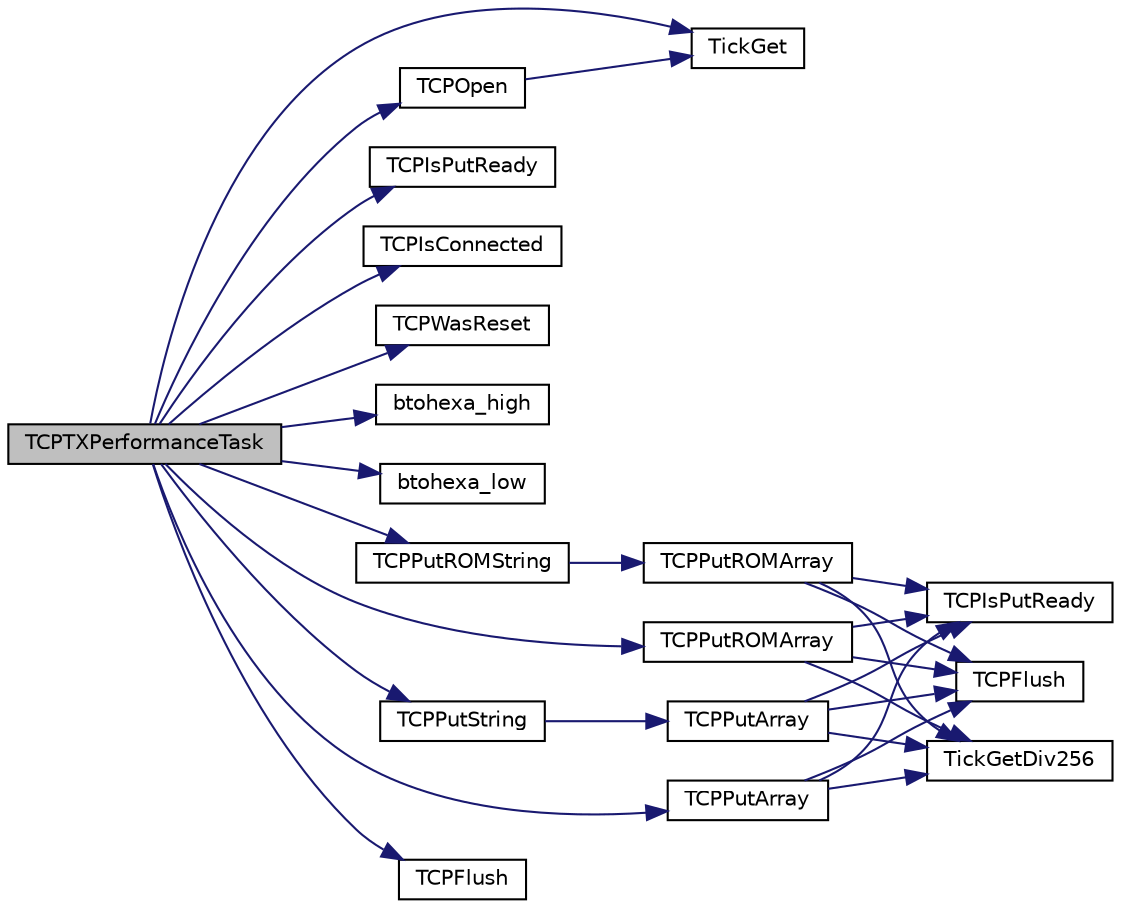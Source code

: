 digraph "TCPTXPerformanceTask"
{
  edge [fontname="Helvetica",fontsize="10",labelfontname="Helvetica",labelfontsize="10"];
  node [fontname="Helvetica",fontsize="10",shape=record];
  rankdir="LR";
  Node1 [label="TCPTXPerformanceTask",height=0.2,width=0.4,color="black", fillcolor="grey75", style="filled", fontcolor="black"];
  Node1 -> Node2 [color="midnightblue",fontsize="10",style="solid"];
  Node2 [label="TCPOpen",height=0.2,width=0.4,color="black", fillcolor="white", style="filled",URL="$_t_c_p_8h.html#a7b763068bda0dba69136cc2f9ed88aa9"];
  Node2 -> Node3 [color="midnightblue",fontsize="10",style="solid"];
  Node3 [label="TickGet",height=0.2,width=0.4,color="black", fillcolor="white", style="filled",URL="$_tick_8h.html#a035d1d3f8afdca7abedf588ee1b20af0"];
  Node1 -> Node4 [color="midnightblue",fontsize="10",style="solid"];
  Node4 [label="TCPIsPutReady",height=0.2,width=0.4,color="black", fillcolor="white", style="filled",URL="$_t_c_p_8h.html#a10e1123d9bd8d1d94a6b9e10c2e8176c"];
  Node1 -> Node5 [color="midnightblue",fontsize="10",style="solid"];
  Node5 [label="TCPIsConnected",height=0.2,width=0.4,color="black", fillcolor="white", style="filled",URL="$_t_c_p_8h.html#afd4cf67bce7972d9e528bc05bcabc226"];
  Node1 -> Node6 [color="midnightblue",fontsize="10",style="solid"];
  Node6 [label="TCPWasReset",height=0.2,width=0.4,color="black", fillcolor="white", style="filled",URL="$_t_c_p_8h.html#ad66bc7b8521da8dc7e4d7768a8544705"];
  Node1 -> Node3 [color="midnightblue",fontsize="10",style="solid"];
  Node1 -> Node7 [color="midnightblue",fontsize="10",style="solid"];
  Node7 [label="btohexa_high",height=0.2,width=0.4,color="black", fillcolor="white", style="filled",URL="$_helpers_8h.html#aa129c53253a620e130b6c1a9db2968a9"];
  Node1 -> Node8 [color="midnightblue",fontsize="10",style="solid"];
  Node8 [label="btohexa_low",height=0.2,width=0.4,color="black", fillcolor="white", style="filled",URL="$_helpers_8h.html#a40aa9c3fb0cea01f45f62caf72c6101b"];
  Node1 -> Node9 [color="midnightblue",fontsize="10",style="solid"];
  Node9 [label="TCPPutArray",height=0.2,width=0.4,color="black", fillcolor="white", style="filled",URL="$_t_c_p_8h.html#a4a136ac435439c2ec4eddf4b547f29c6"];
  Node9 -> Node10 [color="midnightblue",fontsize="10",style="solid"];
  Node10 [label="TCPIsPutReady",height=0.2,width=0.4,color="black", fillcolor="white", style="filled",URL="$_t_c_p_8c.html#a10e1123d9bd8d1d94a6b9e10c2e8176c"];
  Node9 -> Node11 [color="midnightblue",fontsize="10",style="solid"];
  Node11 [label="TCPFlush",height=0.2,width=0.4,color="black", fillcolor="white", style="filled",URL="$_t_c_p_8c.html#a01c3ec541c50e1d0422f8b6e26e8a25b"];
  Node9 -> Node12 [color="midnightblue",fontsize="10",style="solid"];
  Node12 [label="TickGetDiv256",height=0.2,width=0.4,color="black", fillcolor="white", style="filled",URL="$_tick_8h.html#a8f71f847e48f802c831fb86c7fb8326a"];
  Node1 -> Node13 [color="midnightblue",fontsize="10",style="solid"];
  Node13 [label="TCPPutROMString",height=0.2,width=0.4,color="black", fillcolor="white", style="filled",URL="$_t_c_p_8h.html#acd403ab0bd5ee4808c8fe86213b1192f"];
  Node13 -> Node14 [color="midnightblue",fontsize="10",style="solid"];
  Node14 [label="TCPPutROMArray",height=0.2,width=0.4,color="black", fillcolor="white", style="filled",URL="$_t_c_p_8c.html#a78d22c72df366276a2ed1908e2337093"];
  Node14 -> Node10 [color="midnightblue",fontsize="10",style="solid"];
  Node14 -> Node11 [color="midnightblue",fontsize="10",style="solid"];
  Node14 -> Node12 [color="midnightblue",fontsize="10",style="solid"];
  Node1 -> Node15 [color="midnightblue",fontsize="10",style="solid"];
  Node15 [label="TCPPutROMArray",height=0.2,width=0.4,color="black", fillcolor="white", style="filled",URL="$_t_c_p_8h.html#a56d29129d5f928c803edbf34fdc31d01"];
  Node15 -> Node10 [color="midnightblue",fontsize="10",style="solid"];
  Node15 -> Node11 [color="midnightblue",fontsize="10",style="solid"];
  Node15 -> Node12 [color="midnightblue",fontsize="10",style="solid"];
  Node1 -> Node16 [color="midnightblue",fontsize="10",style="solid"];
  Node16 [label="TCPPutString",height=0.2,width=0.4,color="black", fillcolor="white", style="filled",URL="$_t_c_p_8h.html#a5d7346fc0457f4ccec99236c8e49e91d"];
  Node16 -> Node17 [color="midnightblue",fontsize="10",style="solid"];
  Node17 [label="TCPPutArray",height=0.2,width=0.4,color="black", fillcolor="white", style="filled",URL="$_t_c_p_8c.html#af1873020d1122b2f2c79e8c2f590fe19"];
  Node17 -> Node10 [color="midnightblue",fontsize="10",style="solid"];
  Node17 -> Node11 [color="midnightblue",fontsize="10",style="solid"];
  Node17 -> Node12 [color="midnightblue",fontsize="10",style="solid"];
  Node1 -> Node18 [color="midnightblue",fontsize="10",style="solid"];
  Node18 [label="TCPFlush",height=0.2,width=0.4,color="black", fillcolor="white", style="filled",URL="$_t_c_p_8h.html#a01c3ec541c50e1d0422f8b6e26e8a25b"];
}
